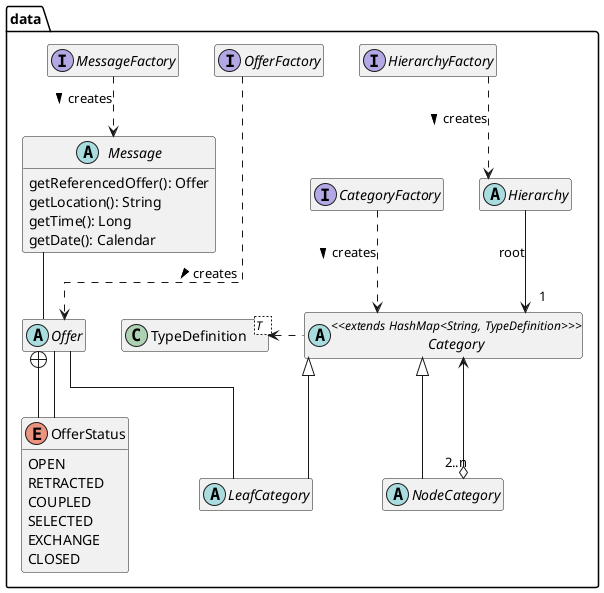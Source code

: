 @startuml

skinparam ClassAttributeIconSize 0
'skinparam groupInheritance 2
skinparam linetype ortho
hide empty members

package data #FFFFFF {

    interface CategoryFactory {
    }

    interface HierarchyFactory {
    }

    abstract class Category <<extends HashMap<String, TypeDefinition>>> {
    }

    class TypeDefinition<T   > {
    }
    
    abstract class Hierarchy {}

    abstract class NodeCategory extends Category {
    }
    
    abstract class LeafCategory extends Category {}

    interface OfferFactory {
    }

    abstract class Offer {
    }

    interface MessageFactory {

    }

    abstract class Message {
            getReferencedOffer(): Offer
            getLocation(): String
            getTime(): Long
            getDate(): Calendar
    }

    enum OfferStatus {
        OPEN
        RETRACTED
        COUPLED
        SELECTED
        EXCHANGE
        CLOSED
    }

}

MessageFactory -[hidden]right- OfferFactory
OfferFactory -[hidden]right-  HierarchyFactory
HierarchyFactory -[hidden]right- CategoryFactory 

'Category --> "0..1" Category: father
Hierarchy --> "1" Category: root
NodeCategory "2..n" o--> Category

Category .left.> TypeDefinition

CategoryFactory .down.> Category: creates >
HierarchyFactory .down.> Hierarchy: creates >
OfferFactory .down.> Offer: creates >

MessageFactory .down.> Message: creates >

Offer +-- OfferStatus
Offer -- OfferStatus
Offer -- LeafCategory

Message -- Offer

@enduml